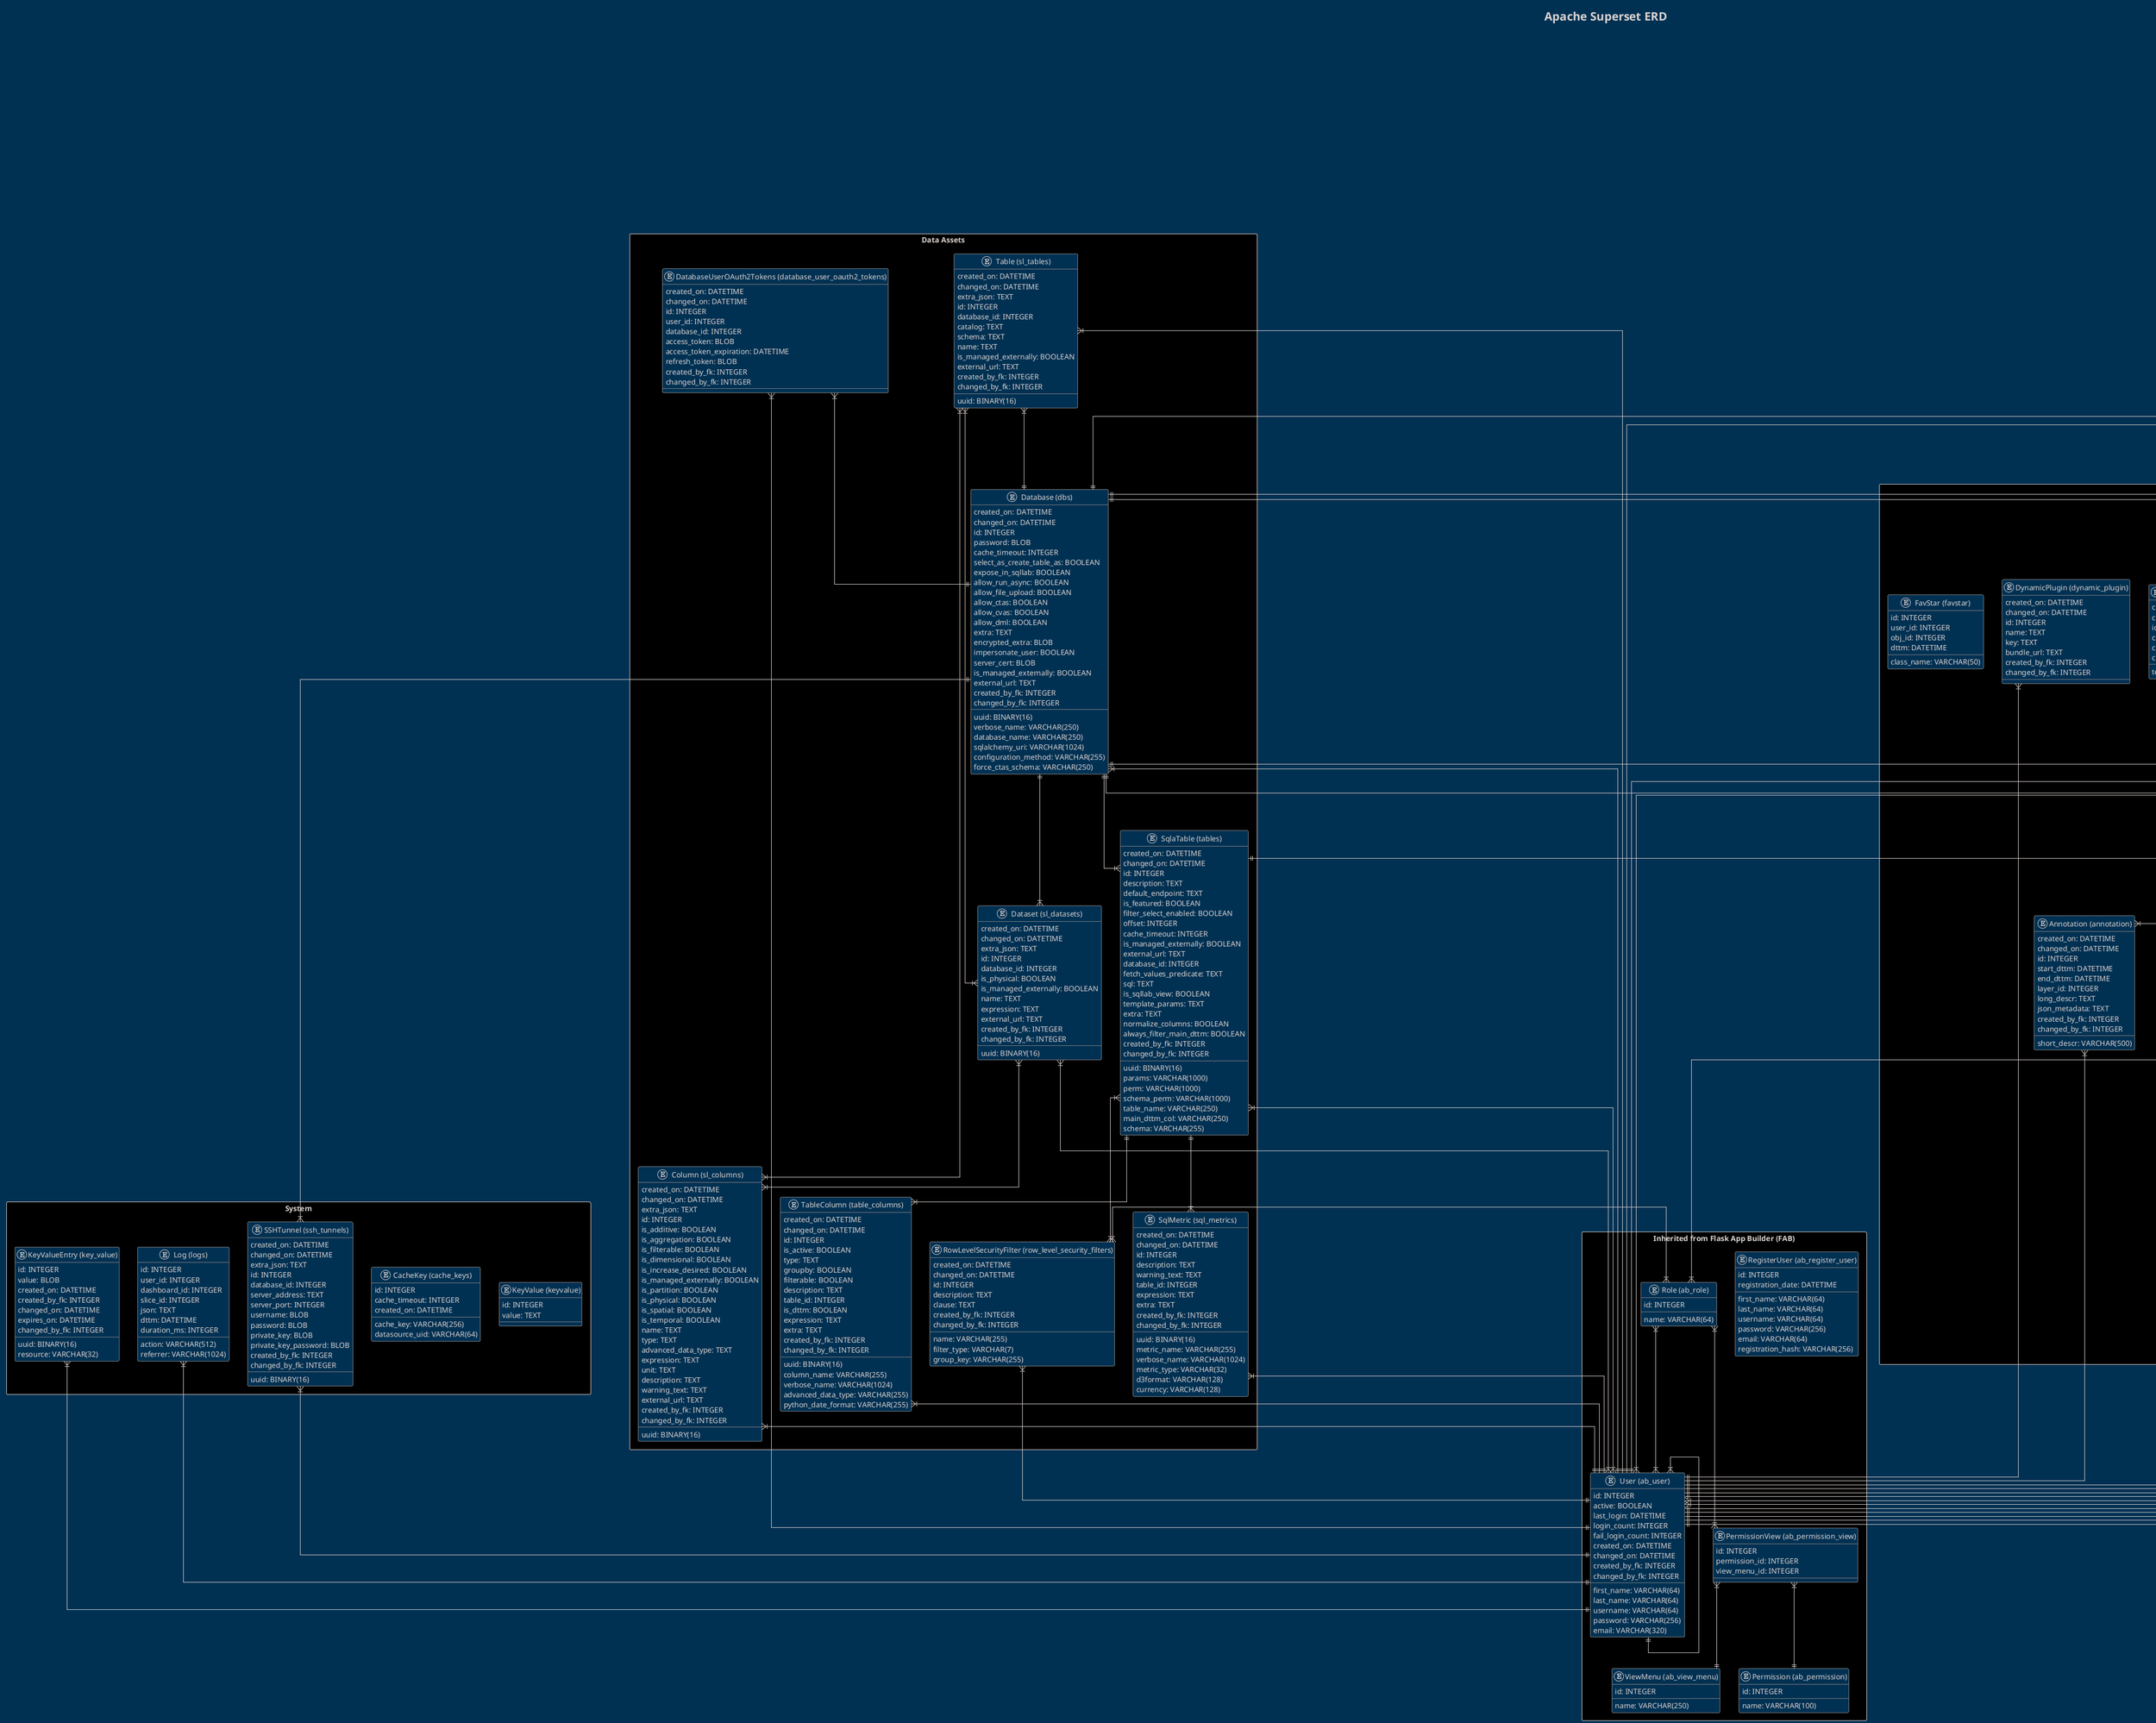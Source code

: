 
@startuml erd

title Apache Superset ERD

!theme blueprint

' avoid problems with angled crows feet

skinparam linetype ortho
skinparam classBorderColor #grey

skinparam classBorderColor<<new>> #white
skinparam classBorderThickness<<new>> 1
skinparam classLineStyle<<new>> Dashed
skinparam ClassBackgroundColor<<new>> #204143

' Models
rectangle "SQL Lab" #black {
        entity "Query (query)" as query {
            tracking_url: TEXT
            extra_json: TEXT
            id: INTEGER
            client_id: VARCHAR(11)
            database_id: INTEGER
            tmp_table_name: VARCHAR(256)
            tmp_schema_name: VARCHAR(256)
            user_id: INTEGER
            status: VARCHAR(16)
            tab_name: VARCHAR(256)
            sql_editor_id: VARCHAR(256)
            schema: VARCHAR(256)
            sql: TEXT
            select_sql: TEXT
            executed_sql: TEXT
            limit: INTEGER
            limiting_factor: VARCHAR(18)
            select_as_cta: BOOLEAN
            select_as_cta_used: BOOLEAN
            ctas_method: VARCHAR(16)
            progress: INTEGER
            rows: INTEGER
            error_message: TEXT
            results_key: VARCHAR(64)
            start_time: NUMERIC(20, 6)
            start_running_time: NUMERIC(20, 6)
            end_time: NUMERIC(20, 6)
            end_result_backend_time: NUMERIC(20, 6)
            changed_on: DATETIME
        }
        entity "TableSchema (table_schema)" as table_schema {
            created_on: DATETIME
            changed_on: DATETIME
            extra_json: TEXT
            id: INTEGER
            tab_state_id: INTEGER
            database_id: INTEGER
            schema: VARCHAR(256)
            table: VARCHAR(256)
            description: TEXT
            expanded: BOOLEAN
            created_by_fk: INTEGER
            changed_by_fk: INTEGER
        }
        entity "TabState (tab_state)" as tab_state {
            created_on: DATETIME
            changed_on: DATETIME
            extra_json: TEXT
            id: INTEGER
            user_id: INTEGER
            label: VARCHAR(256)
            active: BOOLEAN
            database_id: INTEGER
            schema: VARCHAR(256)
            sql: TEXT
            query_limit: INTEGER
            latest_query_id: INTEGER
            autorun: BOOLEAN
            template_params: TEXT
            hide_left_bar: BOOLEAN
            saved_query_id: INTEGER
            created_by_fk: INTEGER
            changed_by_fk: INTEGER
        }
        entity "SavedQuery (saved_query)" as saved_query {
            uuid: BINARY(16)
            created_on: DATETIME
            changed_on: DATETIME
            extra_json: TEXT
            id: INTEGER
            user_id: INTEGER
            db_id: INTEGER
            schema: VARCHAR(128)
            label: VARCHAR(256)
            description: TEXT
            sql: TEXT
            template_parameters: TEXT
            rows: INTEGER
            last_run: DATETIME
            created_by_fk: INTEGER
            changed_by_fk: INTEGER
        }
        }
rectangle "System" #black {
        entity "KeyValue (keyvalue)" as keyvalue {
            id: INTEGER
            value: TEXT
        }
        entity "CacheKey (cache_keys)" as cache_keys {
            id: INTEGER
            cache_key: VARCHAR(256)
            cache_timeout: INTEGER
            datasource_uid: VARCHAR(64)
            created_on: DATETIME
        }
        entity "Log (logs)" as logs {
            id: INTEGER
            action: VARCHAR(512)
            user_id: INTEGER
            dashboard_id: INTEGER
            slice_id: INTEGER
            json: TEXT
            dttm: DATETIME
            duration_ms: INTEGER
            referrer: VARCHAR(1024)
        }
        entity "KeyValueEntry (key_value)" as key_value {
            uuid: BINARY(16)
            id: INTEGER
            resource: VARCHAR(32)
            value: BLOB
            created_on: DATETIME
            created_by_fk: INTEGER
            changed_on: DATETIME
            expires_on: DATETIME
            changed_by_fk: INTEGER
        }
        entity "SSHTunnel (ssh_tunnels)" as ssh_tunnels {
            uuid: BINARY(16)
            created_on: DATETIME
            changed_on: DATETIME
            extra_json: TEXT
            id: INTEGER
            database_id: INTEGER
            server_address: TEXT
            server_port: INTEGER
            username: BLOB
            password: BLOB
            private_key: BLOB
            private_key_password: BLOB
            created_by_fk: INTEGER
            changed_by_fk: INTEGER
        }
        }
rectangle "Core" #black {
        entity "Slice (slices)" as slices {
            uuid: BINARY(16)
            created_on: DATETIME
            changed_on: DATETIME
            id: INTEGER
            slice_name: VARCHAR(250)
            datasource_id: INTEGER
            datasource_type: VARCHAR(200)
            datasource_name: VARCHAR(2000)
            viz_type: VARCHAR(250)
            params: TEXT
            query_context: TEXT
            description: TEXT
            cache_timeout: INTEGER
            perm: VARCHAR(1000)
            schema_perm: VARCHAR(1000)
            last_saved_at: DATETIME
            last_saved_by_fk: INTEGER
            certified_by: TEXT
            certification_details: TEXT
            is_managed_externally: BOOLEAN
            external_url: TEXT
            created_by_fk: INTEGER
            changed_by_fk: INTEGER
        }
        entity "TaggedObject (tagged_object)" as tagged_object {
            created_on: DATETIME
            changed_on: DATETIME
            id: INTEGER
            tag_id: INTEGER
            object_id: INTEGER
            object_type: VARCHAR(9)
            created_by_fk: INTEGER
            changed_by_fk: INTEGER
        }
        entity "AnnotationLayer (annotation_layer)" as annotation_layer {
            created_on: DATETIME
            changed_on: DATETIME
            id: INTEGER
            name: VARCHAR(250)
            descr: TEXT
            created_by_fk: INTEGER
            changed_by_fk: INTEGER
        }
        entity "DynamicPlugin (dynamic_plugin)" as dynamic_plugin {
            created_on: DATETIME
            changed_on: DATETIME
            id: INTEGER
            name: TEXT
            key: TEXT
            bundle_url: TEXT
            created_by_fk: INTEGER
            changed_by_fk: INTEGER
        }
        entity "Tag (tag)" as tag {
            created_on: DATETIME
            changed_on: DATETIME
            id: INTEGER
            name: VARCHAR(250)
            type: VARCHAR(12)
            description: TEXT
            created_by_fk: INTEGER
            changed_by_fk: INTEGER
        }
        entity "CssTemplate (css_templates)" as css_templates {
            created_on: DATETIME
            changed_on: DATETIME
            id: INTEGER
            template_name: VARCHAR(250)
            css: TEXT
            created_by_fk: INTEGER
            changed_by_fk: INTEGER
        }
        entity "UserAttribute (user_attribute)" as user_attribute {
            created_on: DATETIME
            changed_on: DATETIME
            id: INTEGER
            user_id: INTEGER
            welcome_dashboard_id: INTEGER
            avatar_url: VARCHAR(100)
            created_by_fk: INTEGER
            changed_by_fk: INTEGER
        }
        entity "FavStar (favstar)" as favstar {
            id: INTEGER
            user_id: INTEGER
            class_name: VARCHAR(50)
            obj_id: INTEGER
            dttm: DATETIME
        }
        entity "Dashboard (dashboards)" as dashboards {
            uuid: BINARY(16)
            created_on: DATETIME
            changed_on: DATETIME
            id: INTEGER
            dashboard_title: VARCHAR(500)
            position_json: TEXT
            description: TEXT
            css: TEXT
            certified_by: TEXT
            certification_details: TEXT
            json_metadata: TEXT
            slug: VARCHAR(255)
            published: BOOLEAN
            is_managed_externally: BOOLEAN
            external_url: TEXT
            created_by_fk: INTEGER
            changed_by_fk: INTEGER
        }
        entity "Annotation (annotation)" as annotation {
            created_on: DATETIME
            changed_on: DATETIME
            id: INTEGER
            start_dttm: DATETIME
            end_dttm: DATETIME
            layer_id: INTEGER
            short_descr: VARCHAR(500)
            long_descr: TEXT
            json_metadata: TEXT
            created_by_fk: INTEGER
            changed_by_fk: INTEGER
        }
        entity "EmbeddedDashboard (embedded_dashboards)" as embedded_dashboards {
            created_on: DATETIME
            changed_on: DATETIME
            uuid: BINARY(16)
            allow_domain_list: TEXT
            dashboard_id: INTEGER
            created_by_fk: INTEGER
            changed_by_fk: INTEGER
        }
        }
rectangle "Inherited from Flask App Builder (FAB)" #black {
        entity "RegisterUser (ab_register_user)" as ab_register_user {
            id: INTEGER
            first_name: VARCHAR(64)
            last_name: VARCHAR(64)
            username: VARCHAR(64)
            password: VARCHAR(256)
            email: VARCHAR(64)
            registration_date: DATETIME
            registration_hash: VARCHAR(256)
        }
        entity "Role (ab_role)" as ab_role {
            id: INTEGER
            name: VARCHAR(64)
        }
        entity "PermissionView (ab_permission_view)" as ab_permission_view {
            id: INTEGER
            permission_id: INTEGER
            view_menu_id: INTEGER
        }
        entity "ViewMenu (ab_view_menu)" as ab_view_menu {
            id: INTEGER
            name: VARCHAR(250)
        }
        entity "Permission (ab_permission)" as ab_permission {
            id: INTEGER
            name: VARCHAR(100)
        }
        entity "User (ab_user)" as ab_user {
            id: INTEGER
            first_name: VARCHAR(64)
            last_name: VARCHAR(64)
            username: VARCHAR(64)
            password: VARCHAR(256)
            active: BOOLEAN
            email: VARCHAR(320)
            last_login: DATETIME
            login_count: INTEGER
            fail_login_count: INTEGER
            created_on: DATETIME
            changed_on: DATETIME
            created_by_fk: INTEGER
            changed_by_fk: INTEGER
        }
        }
rectangle "Alerts & Reports" #black {
        entity "ReportExecutionLog (report_execution_log)" as report_execution_log {
            id: INTEGER
            uuid: BINARY(16)
            scheduled_dttm: DATETIME
            start_dttm: DATETIME
            end_dttm: DATETIME
            value: FLOAT
            value_row_json: TEXT
            state: VARCHAR(50)
            error_message: TEXT
            report_schedule_id: INTEGER
        }
        entity "ReportSchedule (report_schedule)" as report_schedule {
            created_on: DATETIME
            changed_on: DATETIME
            extra_json: TEXT
            id: INTEGER
            type: VARCHAR(50)
            name: VARCHAR(150)
            description: TEXT
            context_markdown: TEXT
            active: BOOLEAN
            crontab: VARCHAR(1000)
            creation_method: VARCHAR(255)
            timezone: VARCHAR(100)
            report_format: VARCHAR(50)
            sql: TEXT
            chart_id: INTEGER
            dashboard_id: INTEGER
            database_id: INTEGER
            last_eval_dttm: DATETIME
            last_state: VARCHAR(50)
            last_value: FLOAT
            last_value_row_json: TEXT
            validator_type: VARCHAR(100)
            validator_config_json: TEXT
            log_retention: INTEGER
            grace_period: INTEGER
            working_timeout: INTEGER
            force_screenshot: BOOLEAN
            custom_width: INTEGER
            custom_height: INTEGER
            created_by_fk: INTEGER
            changed_by_fk: INTEGER
        }
        entity "ReportRecipients (report_recipient)" as report_recipient {
            created_on: DATETIME
            changed_on: DATETIME
            id: INTEGER
            type: VARCHAR(50)
            recipient_config_json: TEXT
            report_schedule_id: INTEGER
            created_by_fk: INTEGER
            changed_by_fk: INTEGER
        }
        }
rectangle "Data Assets" #black {
        entity "Table (sl_tables)" as sl_tables {
            uuid: BINARY(16)
            created_on: DATETIME
            changed_on: DATETIME
            extra_json: TEXT
            id: INTEGER
            database_id: INTEGER
            catalog: TEXT
            schema: TEXT
            name: TEXT
            is_managed_externally: BOOLEAN
            external_url: TEXT
            created_by_fk: INTEGER
            changed_by_fk: INTEGER
        }
        entity "Database (dbs)" as dbs {
            uuid: BINARY(16)
            created_on: DATETIME
            changed_on: DATETIME
            id: INTEGER
            verbose_name: VARCHAR(250)
            database_name: VARCHAR(250)
            sqlalchemy_uri: VARCHAR(1024)
            password: BLOB
            cache_timeout: INTEGER
            select_as_create_table_as: BOOLEAN
            expose_in_sqllab: BOOLEAN
            configuration_method: VARCHAR(255)
            allow_run_async: BOOLEAN
            allow_file_upload: BOOLEAN
            allow_ctas: BOOLEAN
            allow_cvas: BOOLEAN
            allow_dml: BOOLEAN
            force_ctas_schema: VARCHAR(250)
            extra: TEXT
            encrypted_extra: BLOB
            impersonate_user: BOOLEAN
            server_cert: BLOB
            is_managed_externally: BOOLEAN
            external_url: TEXT
            created_by_fk: INTEGER
            changed_by_fk: INTEGER
        }
        entity "Dataset (sl_datasets)" as sl_datasets {
            uuid: BINARY(16)
            created_on: DATETIME
            changed_on: DATETIME
            extra_json: TEXT
            id: INTEGER
            database_id: INTEGER
            is_physical: BOOLEAN
            is_managed_externally: BOOLEAN
            name: TEXT
            expression: TEXT
            external_url: TEXT
            created_by_fk: INTEGER
            changed_by_fk: INTEGER
        }
        entity "SqlaTable (tables)" as tables {
            uuid: BINARY(16)
            created_on: DATETIME
            changed_on: DATETIME
            id: INTEGER
            description: TEXT
            default_endpoint: TEXT
            is_featured: BOOLEAN
            filter_select_enabled: BOOLEAN
            offset: INTEGER
            cache_timeout: INTEGER
            params: VARCHAR(1000)
            perm: VARCHAR(1000)
            schema_perm: VARCHAR(1000)
            is_managed_externally: BOOLEAN
            external_url: TEXT
            table_name: VARCHAR(250)
            main_dttm_col: VARCHAR(250)
            database_id: INTEGER
            fetch_values_predicate: TEXT
            schema: VARCHAR(255)
            sql: TEXT
            is_sqllab_view: BOOLEAN
            template_params: TEXT
            extra: TEXT
            normalize_columns: BOOLEAN
            always_filter_main_dttm: BOOLEAN
            created_by_fk: INTEGER
            changed_by_fk: INTEGER
        }
        entity "TableColumn (table_columns)" as table_columns {
            uuid: BINARY(16)
            created_on: DATETIME
            changed_on: DATETIME
            id: INTEGER
            column_name: VARCHAR(255)
            verbose_name: VARCHAR(1024)
            is_active: BOOLEAN
            type: TEXT
            advanced_data_type: VARCHAR(255)
            groupby: BOOLEAN
            filterable: BOOLEAN
            description: TEXT
            table_id: INTEGER
            is_dttm: BOOLEAN
            expression: TEXT
            python_date_format: VARCHAR(255)
            extra: TEXT
            created_by_fk: INTEGER
            changed_by_fk: INTEGER
        }
        entity "Column (sl_columns)" as sl_columns {
            uuid: BINARY(16)
            created_on: DATETIME
            changed_on: DATETIME
            extra_json: TEXT
            id: INTEGER
            is_additive: BOOLEAN
            is_aggregation: BOOLEAN
            is_filterable: BOOLEAN
            is_dimensional: BOOLEAN
            is_increase_desired: BOOLEAN
            is_managed_externally: BOOLEAN
            is_partition: BOOLEAN
            is_physical: BOOLEAN
            is_spatial: BOOLEAN
            is_temporal: BOOLEAN
            name: TEXT
            type: TEXT
            advanced_data_type: TEXT
            expression: TEXT
            unit: TEXT
            description: TEXT
            warning_text: TEXT
            external_url: TEXT
            created_by_fk: INTEGER
            changed_by_fk: INTEGER
        }
        entity "RowLevelSecurityFilter (row_level_security_filters)" as row_level_security_filters {
            created_on: DATETIME
            changed_on: DATETIME
            id: INTEGER
            name: VARCHAR(255)
            description: TEXT
            filter_type: VARCHAR(7)
            group_key: VARCHAR(255)
            clause: TEXT
            created_by_fk: INTEGER
            changed_by_fk: INTEGER
        }
        entity "SqlMetric (sql_metrics)" as sql_metrics {
            uuid: BINARY(16)
            created_on: DATETIME
            changed_on: DATETIME
            id: INTEGER
            metric_name: VARCHAR(255)
            verbose_name: VARCHAR(1024)
            metric_type: VARCHAR(32)
            description: TEXT
            d3format: VARCHAR(128)
            currency: VARCHAR(128)
            warning_text: TEXT
            table_id: INTEGER
            expression: TEXT
            extra: TEXT
            created_by_fk: INTEGER
            changed_by_fk: INTEGER
        }
        entity "DatabaseUserOAuth2Tokens (database_user_oauth2_tokens)" as database_user_oauth2_tokens {
            created_on: DATETIME
            changed_on: DATETIME
            id: INTEGER
            user_id: INTEGER
            database_id: INTEGER
            access_token: BLOB
            access_token_expiration: DATETIME
            refresh_token: BLOB
            created_by_fk: INTEGER
            changed_by_fk: INTEGER
        }
        }
' Relationships

    query }|--|| dbs
    query }|--|| ab_user

    table_schema }|--|| dbs
    table_schema }|--|| ab_user
    table_schema }|--|| tab_state

    tab_state }|--|| dbs
    tab_state }|--|| query
    tab_state }|--|| saved_query
    tab_state }|--|| ab_user

    saved_query }|--|| ab_user
    saved_query }|--|{ tag



    logs }|--|| ab_user

    key_value }|--|| ab_user

    ssh_tunnels }|--|| ab_user

    slices }|--|| ab_user
    slices }|--|{ tag
    slices }|--|| tables
    slices }|--|{ dashboards
    slices ||--|{ report_schedule

    tagged_object }|--|| tag
    tagged_object }|--|| ab_user

    annotation_layer }|--|| ab_user
    annotation_layer ||--|{ annotation

    dynamic_plugin }|--|| ab_user

    tag }|--|{ ab_user

    css_templates }|--|| ab_user

    user_attribute }|--|| ab_user
    user_attribute }|--|| dashboards


    dashboards }|--|{ ab_user
    dashboards }|--|{ tag
    dashboards }|--|{ ab_role
    dashboards ||--|{ embedded_dashboards

    annotation }|--|| ab_user

    embedded_dashboards }|--|| ab_user


    ab_role }|--|{ ab_permission_view
    ab_role }|--|{ ab_user
    ab_role }|--|{ row_level_security_filters

    ab_permission_view }|--|| ab_permission
    ab_permission_view }|--|| ab_view_menu



    ab_user }|--|| ab_user

    report_execution_log }|--|| report_schedule

    report_schedule }|--|| dashboards
    report_schedule }|--|| dbs
    report_schedule }|--|{ ab_user
    report_schedule ||--|{ report_recipient

    report_recipient }|--|| ab_user

    sl_tables }|--|| dbs
    sl_tables }|--|{ sl_columns
    sl_tables }|--|| ab_user
    sl_tables }|--|{ sl_datasets

    dbs }|--|| ab_user
    dbs ||--|{ saved_query
    dbs ||--|{ tables
    dbs ||--|{ sl_datasets
    dbs ||--|{ ssh_tunnels

    sl_datasets }|--|{ sl_columns
    sl_datasets }|--|{ ab_user

    tables ||--|{ table_columns
    tables ||--|{ sql_metrics
    tables }|--|{ ab_user
    tables }|--|{ row_level_security_filters

    table_columns }|--|| ab_user

    sl_columns }|--|| ab_user

    row_level_security_filters }|--|| ab_user

    sql_metrics }|--|| ab_user

    database_user_oauth2_tokens }|--|| ab_user
    database_user_oauth2_tokens }|--|| dbs
@enduml
